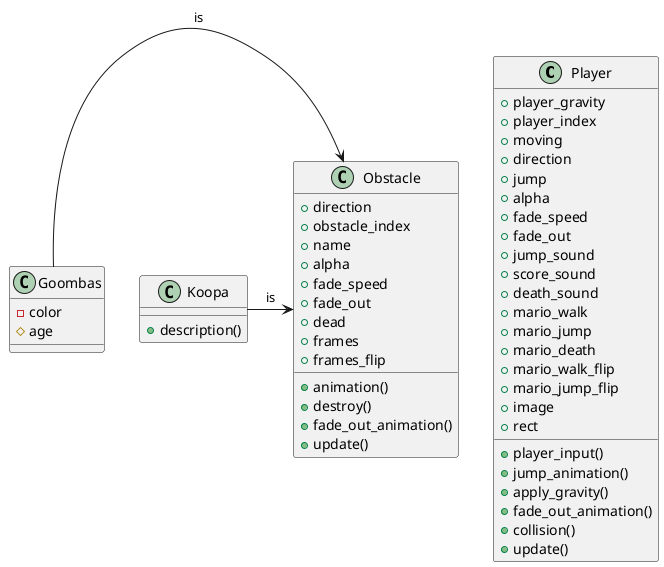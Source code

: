 @startuml
class Player {
  + player_gravity
  + player_index
  + moving
  + direction
  + jump
  + alpha
  + fade_speed
  + fade_out
  + jump_sound
  + score_sound
  + death_sound
  + mario_walk
  + mario_jump
  + mario_death
  + mario_walk_flip
  + mario_jump_flip
  + image
  + rect
  + player_input()
  + jump_animation()
  + apply_gravity()
  + fade_out_animation()
  + collision()
  + update()
}

class Obstacle {
  + direction
  + obstacle_index
  + name
  + alpha
  + fade_speed
  + fade_out
  + dead 
  + frames
  + frames_flip
  + animation()
  + destroy()
  + fade_out_animation()
  + update()
}

class Goombas {
  - color
  # age
}

class Koopa {
  + description()
}

Goombas -> Obstacle : is
Koopa -> Obstacle : is
@enduml